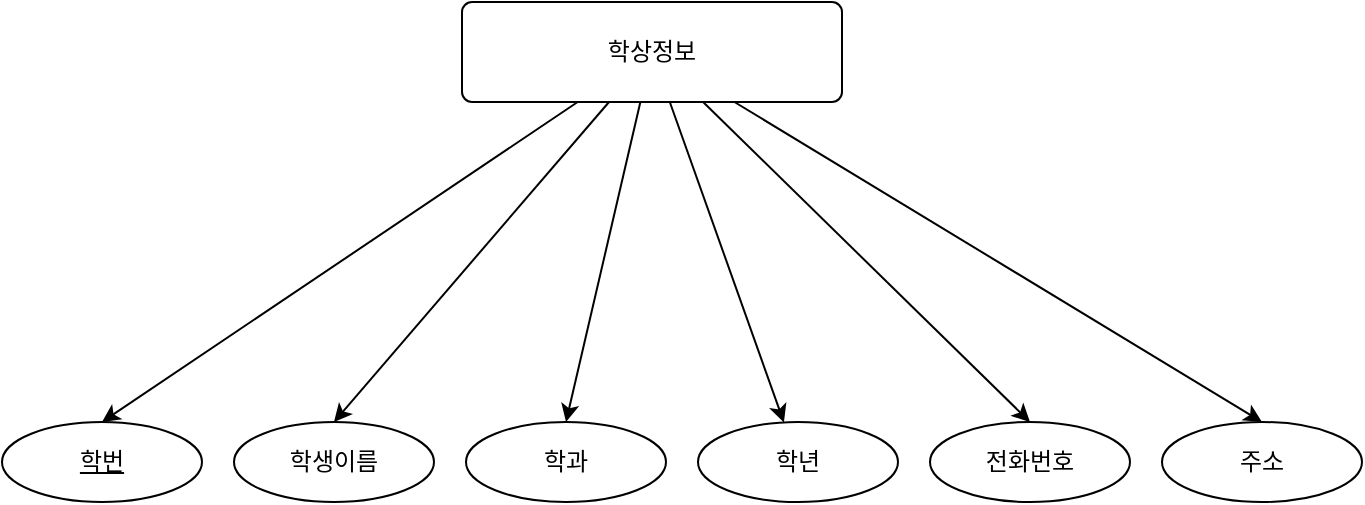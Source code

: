 <mxfile version="24.6.4" type="device">
  <diagram name="페이지-1" id="AgX4ZW0-Dqr8SKiTjsvv">
    <mxGraphModel dx="1802" dy="1092" grid="1" gridSize="10" guides="1" tooltips="1" connect="1" arrows="1" fold="1" page="1" pageScale="1" pageWidth="4681" pageHeight="3300" math="0" shadow="0">
      <root>
        <mxCell id="0" />
        <mxCell id="1" parent="0" />
        <mxCell id="M4-Ia4zdqxRT46iFurV6-8" style="rounded=0;orthogonalLoop=1;jettySize=auto;html=1;entryX=0.5;entryY=0;entryDx=0;entryDy=0;" edge="1" parent="1" source="M4-Ia4zdqxRT46iFurV6-1" target="M4-Ia4zdqxRT46iFurV6-2">
          <mxGeometry relative="1" as="geometry" />
        </mxCell>
        <mxCell id="M4-Ia4zdqxRT46iFurV6-9" style="rounded=0;orthogonalLoop=1;jettySize=auto;html=1;entryX=0.5;entryY=0;entryDx=0;entryDy=0;" edge="1" parent="1" source="M4-Ia4zdqxRT46iFurV6-1" target="M4-Ia4zdqxRT46iFurV6-3">
          <mxGeometry relative="1" as="geometry" />
        </mxCell>
        <mxCell id="M4-Ia4zdqxRT46iFurV6-10" style="rounded=0;orthogonalLoop=1;jettySize=auto;html=1;entryX=0.5;entryY=0;entryDx=0;entryDy=0;" edge="1" parent="1" source="M4-Ia4zdqxRT46iFurV6-1" target="M4-Ia4zdqxRT46iFurV6-4">
          <mxGeometry relative="1" as="geometry" />
        </mxCell>
        <mxCell id="M4-Ia4zdqxRT46iFurV6-11" style="rounded=0;orthogonalLoop=1;jettySize=auto;html=1;" edge="1" parent="1" source="M4-Ia4zdqxRT46iFurV6-1" target="M4-Ia4zdqxRT46iFurV6-5">
          <mxGeometry relative="1" as="geometry" />
        </mxCell>
        <mxCell id="M4-Ia4zdqxRT46iFurV6-13" style="rounded=0;orthogonalLoop=1;jettySize=auto;html=1;entryX=0.5;entryY=0;entryDx=0;entryDy=0;" edge="1" parent="1" source="M4-Ia4zdqxRT46iFurV6-1" target="M4-Ia4zdqxRT46iFurV6-6">
          <mxGeometry relative="1" as="geometry" />
        </mxCell>
        <mxCell id="M4-Ia4zdqxRT46iFurV6-14" style="rounded=0;orthogonalLoop=1;jettySize=auto;html=1;entryX=0.5;entryY=0;entryDx=0;entryDy=0;" edge="1" parent="1" source="M4-Ia4zdqxRT46iFurV6-1" target="M4-Ia4zdqxRT46iFurV6-7">
          <mxGeometry relative="1" as="geometry" />
        </mxCell>
        <mxCell id="M4-Ia4zdqxRT46iFurV6-1" value="학상정보" style="rounded=1;arcSize=10;whiteSpace=wrap;html=1;align=center;" vertex="1" parent="1">
          <mxGeometry x="430" y="210" width="190" height="50" as="geometry" />
        </mxCell>
        <mxCell id="M4-Ia4zdqxRT46iFurV6-2" value="학번" style="ellipse;whiteSpace=wrap;html=1;align=center;fontStyle=4;" vertex="1" parent="1">
          <mxGeometry x="200" y="420" width="100" height="40" as="geometry" />
        </mxCell>
        <mxCell id="M4-Ia4zdqxRT46iFurV6-3" value="학생이름" style="ellipse;whiteSpace=wrap;html=1;align=center;" vertex="1" parent="1">
          <mxGeometry x="316" y="420" width="100" height="40" as="geometry" />
        </mxCell>
        <mxCell id="M4-Ia4zdqxRT46iFurV6-4" value="학과" style="ellipse;whiteSpace=wrap;html=1;align=center;" vertex="1" parent="1">
          <mxGeometry x="432" y="420" width="100" height="40" as="geometry" />
        </mxCell>
        <mxCell id="M4-Ia4zdqxRT46iFurV6-5" value="학년" style="ellipse;whiteSpace=wrap;html=1;align=center;" vertex="1" parent="1">
          <mxGeometry x="548" y="420" width="100" height="40" as="geometry" />
        </mxCell>
        <mxCell id="M4-Ia4zdqxRT46iFurV6-6" value="전화번호" style="ellipse;whiteSpace=wrap;html=1;align=center;" vertex="1" parent="1">
          <mxGeometry x="664" y="420" width="100" height="40" as="geometry" />
        </mxCell>
        <mxCell id="M4-Ia4zdqxRT46iFurV6-7" value="주소" style="ellipse;whiteSpace=wrap;html=1;align=center;" vertex="1" parent="1">
          <mxGeometry x="780" y="420" width="100" height="40" as="geometry" />
        </mxCell>
      </root>
    </mxGraphModel>
  </diagram>
</mxfile>

